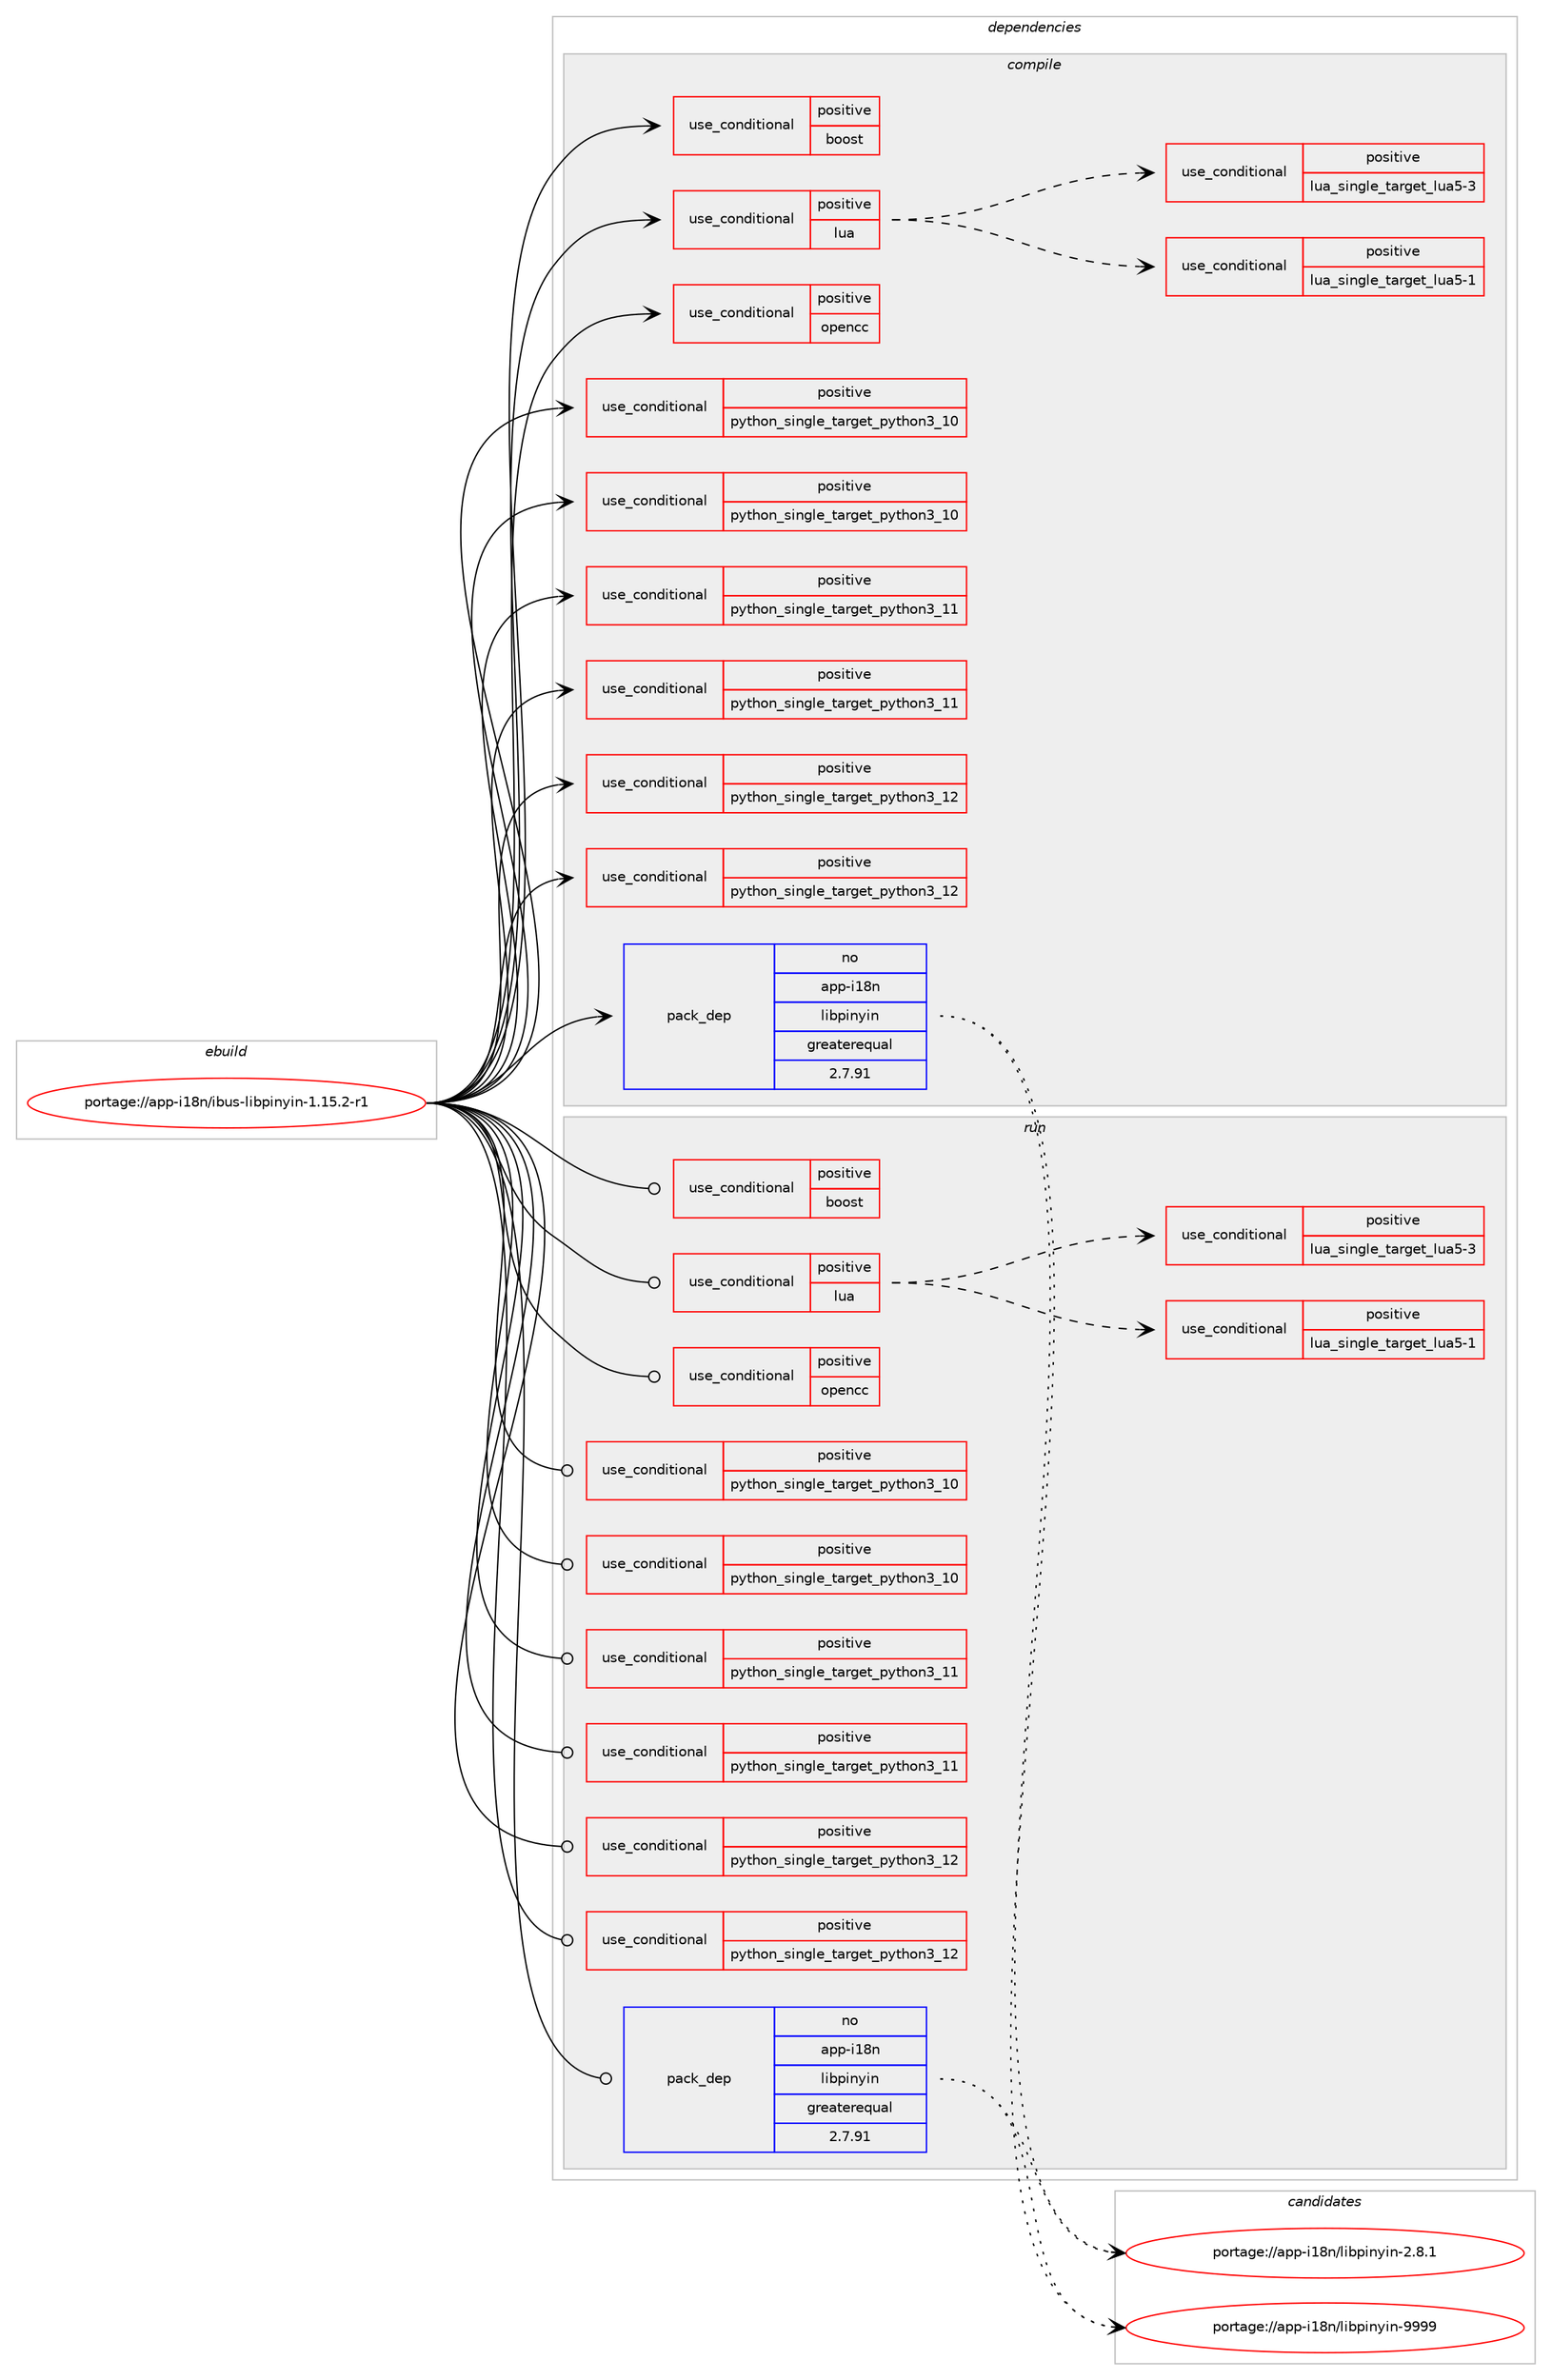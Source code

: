 digraph prolog {

# *************
# Graph options
# *************

newrank=true;
concentrate=true;
compound=true;
graph [rankdir=LR,fontname=Helvetica,fontsize=10,ranksep=1.5];#, ranksep=2.5, nodesep=0.2];
edge  [arrowhead=vee];
node  [fontname=Helvetica,fontsize=10];

# **********
# The ebuild
# **********

subgraph cluster_leftcol {
color=gray;
rank=same;
label=<<i>ebuild</i>>;
id [label="portage://app-i18n/ibus-libpinyin-1.15.2-r1", color=red, width=4, href="../app-i18n/ibus-libpinyin-1.15.2-r1.svg"];
}

# ****************
# The dependencies
# ****************

subgraph cluster_midcol {
color=gray;
label=<<i>dependencies</i>>;
subgraph cluster_compile {
fillcolor="#eeeeee";
style=filled;
label=<<i>compile</i>>;
subgraph cond10572 {
dependency16881 [label=<<TABLE BORDER="0" CELLBORDER="1" CELLSPACING="0" CELLPADDING="4"><TR><TD ROWSPAN="3" CELLPADDING="10">use_conditional</TD></TR><TR><TD>positive</TD></TR><TR><TD>boost</TD></TR></TABLE>>, shape=none, color=red];
# *** BEGIN UNKNOWN DEPENDENCY TYPE (TODO) ***
# dependency16881 -> package_dependency(portage://app-i18n/ibus-libpinyin-1.15.2-r1,install,no,dev-libs,boost,none,[,,],any_same_slot,[])
# *** END UNKNOWN DEPENDENCY TYPE (TODO) ***

}
id:e -> dependency16881:w [weight=20,style="solid",arrowhead="vee"];
subgraph cond10573 {
dependency16882 [label=<<TABLE BORDER="0" CELLBORDER="1" CELLSPACING="0" CELLPADDING="4"><TR><TD ROWSPAN="3" CELLPADDING="10">use_conditional</TD></TR><TR><TD>positive</TD></TR><TR><TD>lua</TD></TR></TABLE>>, shape=none, color=red];
subgraph cond10574 {
dependency16883 [label=<<TABLE BORDER="0" CELLBORDER="1" CELLSPACING="0" CELLPADDING="4"><TR><TD ROWSPAN="3" CELLPADDING="10">use_conditional</TD></TR><TR><TD>positive</TD></TR><TR><TD>lua_single_target_lua5-1</TD></TR></TABLE>>, shape=none, color=red];
# *** BEGIN UNKNOWN DEPENDENCY TYPE (TODO) ***
# dependency16883 -> package_dependency(portage://app-i18n/ibus-libpinyin-1.15.2-r1,install,no,dev-lang,lua,none,[,,],[slot(5.1)],[])
# *** END UNKNOWN DEPENDENCY TYPE (TODO) ***

}
dependency16882:e -> dependency16883:w [weight=20,style="dashed",arrowhead="vee"];
subgraph cond10575 {
dependency16884 [label=<<TABLE BORDER="0" CELLBORDER="1" CELLSPACING="0" CELLPADDING="4"><TR><TD ROWSPAN="3" CELLPADDING="10">use_conditional</TD></TR><TR><TD>positive</TD></TR><TR><TD>lua_single_target_lua5-3</TD></TR></TABLE>>, shape=none, color=red];
# *** BEGIN UNKNOWN DEPENDENCY TYPE (TODO) ***
# dependency16884 -> package_dependency(portage://app-i18n/ibus-libpinyin-1.15.2-r1,install,no,dev-lang,lua,none,[,,],[slot(5.3)],[])
# *** END UNKNOWN DEPENDENCY TYPE (TODO) ***

}
dependency16882:e -> dependency16884:w [weight=20,style="dashed",arrowhead="vee"];
}
id:e -> dependency16882:w [weight=20,style="solid",arrowhead="vee"];
subgraph cond10576 {
dependency16885 [label=<<TABLE BORDER="0" CELLBORDER="1" CELLSPACING="0" CELLPADDING="4"><TR><TD ROWSPAN="3" CELLPADDING="10">use_conditional</TD></TR><TR><TD>positive</TD></TR><TR><TD>opencc</TD></TR></TABLE>>, shape=none, color=red];
# *** BEGIN UNKNOWN DEPENDENCY TYPE (TODO) ***
# dependency16885 -> package_dependency(portage://app-i18n/ibus-libpinyin-1.15.2-r1,install,no,app-i18n,opencc,none,[,,],any_same_slot,[])
# *** END UNKNOWN DEPENDENCY TYPE (TODO) ***

}
id:e -> dependency16885:w [weight=20,style="solid",arrowhead="vee"];
subgraph cond10577 {
dependency16886 [label=<<TABLE BORDER="0" CELLBORDER="1" CELLSPACING="0" CELLPADDING="4"><TR><TD ROWSPAN="3" CELLPADDING="10">use_conditional</TD></TR><TR><TD>positive</TD></TR><TR><TD>python_single_target_python3_10</TD></TR></TABLE>>, shape=none, color=red];
# *** BEGIN UNKNOWN DEPENDENCY TYPE (TODO) ***
# dependency16886 -> package_dependency(portage://app-i18n/ibus-libpinyin-1.15.2-r1,install,no,app-i18n,ibus,none,[,,],[],[use(enable(python),positive),use(enable(python_targets_python3_10),negative)])
# *** END UNKNOWN DEPENDENCY TYPE (TODO) ***

# *** BEGIN UNKNOWN DEPENDENCY TYPE (TODO) ***
# dependency16886 -> package_dependency(portage://app-i18n/ibus-libpinyin-1.15.2-r1,install,no,dev-python,pygobject,none,[,,],[slot(3)],[use(enable(python_targets_python3_10),negative)])
# *** END UNKNOWN DEPENDENCY TYPE (TODO) ***

}
id:e -> dependency16886:w [weight=20,style="solid",arrowhead="vee"];
subgraph cond10578 {
dependency16887 [label=<<TABLE BORDER="0" CELLBORDER="1" CELLSPACING="0" CELLPADDING="4"><TR><TD ROWSPAN="3" CELLPADDING="10">use_conditional</TD></TR><TR><TD>positive</TD></TR><TR><TD>python_single_target_python3_10</TD></TR></TABLE>>, shape=none, color=red];
# *** BEGIN UNKNOWN DEPENDENCY TYPE (TODO) ***
# dependency16887 -> package_dependency(portage://app-i18n/ibus-libpinyin-1.15.2-r1,install,no,dev-lang,python,none,[,,],[slot(3.10)],[])
# *** END UNKNOWN DEPENDENCY TYPE (TODO) ***

}
id:e -> dependency16887:w [weight=20,style="solid",arrowhead="vee"];
subgraph cond10579 {
dependency16888 [label=<<TABLE BORDER="0" CELLBORDER="1" CELLSPACING="0" CELLPADDING="4"><TR><TD ROWSPAN="3" CELLPADDING="10">use_conditional</TD></TR><TR><TD>positive</TD></TR><TR><TD>python_single_target_python3_11</TD></TR></TABLE>>, shape=none, color=red];
# *** BEGIN UNKNOWN DEPENDENCY TYPE (TODO) ***
# dependency16888 -> package_dependency(portage://app-i18n/ibus-libpinyin-1.15.2-r1,install,no,app-i18n,ibus,none,[,,],[],[use(enable(python),positive),use(enable(python_targets_python3_11),negative)])
# *** END UNKNOWN DEPENDENCY TYPE (TODO) ***

# *** BEGIN UNKNOWN DEPENDENCY TYPE (TODO) ***
# dependency16888 -> package_dependency(portage://app-i18n/ibus-libpinyin-1.15.2-r1,install,no,dev-python,pygobject,none,[,,],[slot(3)],[use(enable(python_targets_python3_11),negative)])
# *** END UNKNOWN DEPENDENCY TYPE (TODO) ***

}
id:e -> dependency16888:w [weight=20,style="solid",arrowhead="vee"];
subgraph cond10580 {
dependency16889 [label=<<TABLE BORDER="0" CELLBORDER="1" CELLSPACING="0" CELLPADDING="4"><TR><TD ROWSPAN="3" CELLPADDING="10">use_conditional</TD></TR><TR><TD>positive</TD></TR><TR><TD>python_single_target_python3_11</TD></TR></TABLE>>, shape=none, color=red];
# *** BEGIN UNKNOWN DEPENDENCY TYPE (TODO) ***
# dependency16889 -> package_dependency(portage://app-i18n/ibus-libpinyin-1.15.2-r1,install,no,dev-lang,python,none,[,,],[slot(3.11)],[])
# *** END UNKNOWN DEPENDENCY TYPE (TODO) ***

}
id:e -> dependency16889:w [weight=20,style="solid",arrowhead="vee"];
subgraph cond10581 {
dependency16890 [label=<<TABLE BORDER="0" CELLBORDER="1" CELLSPACING="0" CELLPADDING="4"><TR><TD ROWSPAN="3" CELLPADDING="10">use_conditional</TD></TR><TR><TD>positive</TD></TR><TR><TD>python_single_target_python3_12</TD></TR></TABLE>>, shape=none, color=red];
# *** BEGIN UNKNOWN DEPENDENCY TYPE (TODO) ***
# dependency16890 -> package_dependency(portage://app-i18n/ibus-libpinyin-1.15.2-r1,install,no,app-i18n,ibus,none,[,,],[],[use(enable(python),positive),use(enable(python_targets_python3_12),negative)])
# *** END UNKNOWN DEPENDENCY TYPE (TODO) ***

# *** BEGIN UNKNOWN DEPENDENCY TYPE (TODO) ***
# dependency16890 -> package_dependency(portage://app-i18n/ibus-libpinyin-1.15.2-r1,install,no,dev-python,pygobject,none,[,,],[slot(3)],[use(enable(python_targets_python3_12),negative)])
# *** END UNKNOWN DEPENDENCY TYPE (TODO) ***

}
id:e -> dependency16890:w [weight=20,style="solid",arrowhead="vee"];
subgraph cond10582 {
dependency16891 [label=<<TABLE BORDER="0" CELLBORDER="1" CELLSPACING="0" CELLPADDING="4"><TR><TD ROWSPAN="3" CELLPADDING="10">use_conditional</TD></TR><TR><TD>positive</TD></TR><TR><TD>python_single_target_python3_12</TD></TR></TABLE>>, shape=none, color=red];
# *** BEGIN UNKNOWN DEPENDENCY TYPE (TODO) ***
# dependency16891 -> package_dependency(portage://app-i18n/ibus-libpinyin-1.15.2-r1,install,no,dev-lang,python,none,[,,],[slot(3.12)],[])
# *** END UNKNOWN DEPENDENCY TYPE (TODO) ***

}
id:e -> dependency16891:w [weight=20,style="solid",arrowhead="vee"];
subgraph pack5967 {
dependency16892 [label=<<TABLE BORDER="0" CELLBORDER="1" CELLSPACING="0" CELLPADDING="4" WIDTH="220"><TR><TD ROWSPAN="6" CELLPADDING="30">pack_dep</TD></TR><TR><TD WIDTH="110">no</TD></TR><TR><TD>app-i18n</TD></TR><TR><TD>libpinyin</TD></TR><TR><TD>greaterequal</TD></TR><TR><TD>2.7.91</TD></TR></TABLE>>, shape=none, color=blue];
}
id:e -> dependency16892:w [weight=20,style="solid",arrowhead="vee"];
# *** BEGIN UNKNOWN DEPENDENCY TYPE (TODO) ***
# id -> package_dependency(portage://app-i18n/ibus-libpinyin-1.15.2-r1,install,no,dev-db,sqlite,none,[,,],[slot(3)],[])
# *** END UNKNOWN DEPENDENCY TYPE (TODO) ***

# *** BEGIN UNKNOWN DEPENDENCY TYPE (TODO) ***
# id -> package_dependency(portage://app-i18n/ibus-libpinyin-1.15.2-r1,install,no,dev-libs,glib,none,[,,],[slot(2)],[])
# *** END UNKNOWN DEPENDENCY TYPE (TODO) ***

# *** BEGIN UNKNOWN DEPENDENCY TYPE (TODO) ***
# id -> package_dependency(portage://app-i18n/ibus-libpinyin-1.15.2-r1,install,no,virtual,libintl,none,[,,],[],[])
# *** END UNKNOWN DEPENDENCY TYPE (TODO) ***

}
subgraph cluster_compileandrun {
fillcolor="#eeeeee";
style=filled;
label=<<i>compile and run</i>>;
}
subgraph cluster_run {
fillcolor="#eeeeee";
style=filled;
label=<<i>run</i>>;
subgraph cond10583 {
dependency16893 [label=<<TABLE BORDER="0" CELLBORDER="1" CELLSPACING="0" CELLPADDING="4"><TR><TD ROWSPAN="3" CELLPADDING="10">use_conditional</TD></TR><TR><TD>positive</TD></TR><TR><TD>boost</TD></TR></TABLE>>, shape=none, color=red];
# *** BEGIN UNKNOWN DEPENDENCY TYPE (TODO) ***
# dependency16893 -> package_dependency(portage://app-i18n/ibus-libpinyin-1.15.2-r1,run,no,dev-libs,boost,none,[,,],any_same_slot,[])
# *** END UNKNOWN DEPENDENCY TYPE (TODO) ***

}
id:e -> dependency16893:w [weight=20,style="solid",arrowhead="odot"];
subgraph cond10584 {
dependency16894 [label=<<TABLE BORDER="0" CELLBORDER="1" CELLSPACING="0" CELLPADDING="4"><TR><TD ROWSPAN="3" CELLPADDING="10">use_conditional</TD></TR><TR><TD>positive</TD></TR><TR><TD>lua</TD></TR></TABLE>>, shape=none, color=red];
subgraph cond10585 {
dependency16895 [label=<<TABLE BORDER="0" CELLBORDER="1" CELLSPACING="0" CELLPADDING="4"><TR><TD ROWSPAN="3" CELLPADDING="10">use_conditional</TD></TR><TR><TD>positive</TD></TR><TR><TD>lua_single_target_lua5-1</TD></TR></TABLE>>, shape=none, color=red];
# *** BEGIN UNKNOWN DEPENDENCY TYPE (TODO) ***
# dependency16895 -> package_dependency(portage://app-i18n/ibus-libpinyin-1.15.2-r1,run,no,dev-lang,lua,none,[,,],[slot(5.1)],[])
# *** END UNKNOWN DEPENDENCY TYPE (TODO) ***

}
dependency16894:e -> dependency16895:w [weight=20,style="dashed",arrowhead="vee"];
subgraph cond10586 {
dependency16896 [label=<<TABLE BORDER="0" CELLBORDER="1" CELLSPACING="0" CELLPADDING="4"><TR><TD ROWSPAN="3" CELLPADDING="10">use_conditional</TD></TR><TR><TD>positive</TD></TR><TR><TD>lua_single_target_lua5-3</TD></TR></TABLE>>, shape=none, color=red];
# *** BEGIN UNKNOWN DEPENDENCY TYPE (TODO) ***
# dependency16896 -> package_dependency(portage://app-i18n/ibus-libpinyin-1.15.2-r1,run,no,dev-lang,lua,none,[,,],[slot(5.3)],[])
# *** END UNKNOWN DEPENDENCY TYPE (TODO) ***

}
dependency16894:e -> dependency16896:w [weight=20,style="dashed",arrowhead="vee"];
}
id:e -> dependency16894:w [weight=20,style="solid",arrowhead="odot"];
subgraph cond10587 {
dependency16897 [label=<<TABLE BORDER="0" CELLBORDER="1" CELLSPACING="0" CELLPADDING="4"><TR><TD ROWSPAN="3" CELLPADDING="10">use_conditional</TD></TR><TR><TD>positive</TD></TR><TR><TD>opencc</TD></TR></TABLE>>, shape=none, color=red];
# *** BEGIN UNKNOWN DEPENDENCY TYPE (TODO) ***
# dependency16897 -> package_dependency(portage://app-i18n/ibus-libpinyin-1.15.2-r1,run,no,app-i18n,opencc,none,[,,],any_same_slot,[])
# *** END UNKNOWN DEPENDENCY TYPE (TODO) ***

}
id:e -> dependency16897:w [weight=20,style="solid",arrowhead="odot"];
subgraph cond10588 {
dependency16898 [label=<<TABLE BORDER="0" CELLBORDER="1" CELLSPACING="0" CELLPADDING="4"><TR><TD ROWSPAN="3" CELLPADDING="10">use_conditional</TD></TR><TR><TD>positive</TD></TR><TR><TD>python_single_target_python3_10</TD></TR></TABLE>>, shape=none, color=red];
# *** BEGIN UNKNOWN DEPENDENCY TYPE (TODO) ***
# dependency16898 -> package_dependency(portage://app-i18n/ibus-libpinyin-1.15.2-r1,run,no,app-i18n,ibus,none,[,,],[],[use(enable(python),positive),use(enable(python_targets_python3_10),negative)])
# *** END UNKNOWN DEPENDENCY TYPE (TODO) ***

# *** BEGIN UNKNOWN DEPENDENCY TYPE (TODO) ***
# dependency16898 -> package_dependency(portage://app-i18n/ibus-libpinyin-1.15.2-r1,run,no,dev-python,pygobject,none,[,,],[slot(3)],[use(enable(python_targets_python3_10),negative)])
# *** END UNKNOWN DEPENDENCY TYPE (TODO) ***

}
id:e -> dependency16898:w [weight=20,style="solid",arrowhead="odot"];
subgraph cond10589 {
dependency16899 [label=<<TABLE BORDER="0" CELLBORDER="1" CELLSPACING="0" CELLPADDING="4"><TR><TD ROWSPAN="3" CELLPADDING="10">use_conditional</TD></TR><TR><TD>positive</TD></TR><TR><TD>python_single_target_python3_10</TD></TR></TABLE>>, shape=none, color=red];
# *** BEGIN UNKNOWN DEPENDENCY TYPE (TODO) ***
# dependency16899 -> package_dependency(portage://app-i18n/ibus-libpinyin-1.15.2-r1,run,no,dev-lang,python,none,[,,],[slot(3.10)],[])
# *** END UNKNOWN DEPENDENCY TYPE (TODO) ***

}
id:e -> dependency16899:w [weight=20,style="solid",arrowhead="odot"];
subgraph cond10590 {
dependency16900 [label=<<TABLE BORDER="0" CELLBORDER="1" CELLSPACING="0" CELLPADDING="4"><TR><TD ROWSPAN="3" CELLPADDING="10">use_conditional</TD></TR><TR><TD>positive</TD></TR><TR><TD>python_single_target_python3_11</TD></TR></TABLE>>, shape=none, color=red];
# *** BEGIN UNKNOWN DEPENDENCY TYPE (TODO) ***
# dependency16900 -> package_dependency(portage://app-i18n/ibus-libpinyin-1.15.2-r1,run,no,app-i18n,ibus,none,[,,],[],[use(enable(python),positive),use(enable(python_targets_python3_11),negative)])
# *** END UNKNOWN DEPENDENCY TYPE (TODO) ***

# *** BEGIN UNKNOWN DEPENDENCY TYPE (TODO) ***
# dependency16900 -> package_dependency(portage://app-i18n/ibus-libpinyin-1.15.2-r1,run,no,dev-python,pygobject,none,[,,],[slot(3)],[use(enable(python_targets_python3_11),negative)])
# *** END UNKNOWN DEPENDENCY TYPE (TODO) ***

}
id:e -> dependency16900:w [weight=20,style="solid",arrowhead="odot"];
subgraph cond10591 {
dependency16901 [label=<<TABLE BORDER="0" CELLBORDER="1" CELLSPACING="0" CELLPADDING="4"><TR><TD ROWSPAN="3" CELLPADDING="10">use_conditional</TD></TR><TR><TD>positive</TD></TR><TR><TD>python_single_target_python3_11</TD></TR></TABLE>>, shape=none, color=red];
# *** BEGIN UNKNOWN DEPENDENCY TYPE (TODO) ***
# dependency16901 -> package_dependency(portage://app-i18n/ibus-libpinyin-1.15.2-r1,run,no,dev-lang,python,none,[,,],[slot(3.11)],[])
# *** END UNKNOWN DEPENDENCY TYPE (TODO) ***

}
id:e -> dependency16901:w [weight=20,style="solid",arrowhead="odot"];
subgraph cond10592 {
dependency16902 [label=<<TABLE BORDER="0" CELLBORDER="1" CELLSPACING="0" CELLPADDING="4"><TR><TD ROWSPAN="3" CELLPADDING="10">use_conditional</TD></TR><TR><TD>positive</TD></TR><TR><TD>python_single_target_python3_12</TD></TR></TABLE>>, shape=none, color=red];
# *** BEGIN UNKNOWN DEPENDENCY TYPE (TODO) ***
# dependency16902 -> package_dependency(portage://app-i18n/ibus-libpinyin-1.15.2-r1,run,no,app-i18n,ibus,none,[,,],[],[use(enable(python),positive),use(enable(python_targets_python3_12),negative)])
# *** END UNKNOWN DEPENDENCY TYPE (TODO) ***

# *** BEGIN UNKNOWN DEPENDENCY TYPE (TODO) ***
# dependency16902 -> package_dependency(portage://app-i18n/ibus-libpinyin-1.15.2-r1,run,no,dev-python,pygobject,none,[,,],[slot(3)],[use(enable(python_targets_python3_12),negative)])
# *** END UNKNOWN DEPENDENCY TYPE (TODO) ***

}
id:e -> dependency16902:w [weight=20,style="solid",arrowhead="odot"];
subgraph cond10593 {
dependency16903 [label=<<TABLE BORDER="0" CELLBORDER="1" CELLSPACING="0" CELLPADDING="4"><TR><TD ROWSPAN="3" CELLPADDING="10">use_conditional</TD></TR><TR><TD>positive</TD></TR><TR><TD>python_single_target_python3_12</TD></TR></TABLE>>, shape=none, color=red];
# *** BEGIN UNKNOWN DEPENDENCY TYPE (TODO) ***
# dependency16903 -> package_dependency(portage://app-i18n/ibus-libpinyin-1.15.2-r1,run,no,dev-lang,python,none,[,,],[slot(3.12)],[])
# *** END UNKNOWN DEPENDENCY TYPE (TODO) ***

}
id:e -> dependency16903:w [weight=20,style="solid",arrowhead="odot"];
subgraph pack5968 {
dependency16904 [label=<<TABLE BORDER="0" CELLBORDER="1" CELLSPACING="0" CELLPADDING="4" WIDTH="220"><TR><TD ROWSPAN="6" CELLPADDING="30">pack_dep</TD></TR><TR><TD WIDTH="110">no</TD></TR><TR><TD>app-i18n</TD></TR><TR><TD>libpinyin</TD></TR><TR><TD>greaterequal</TD></TR><TR><TD>2.7.91</TD></TR></TABLE>>, shape=none, color=blue];
}
id:e -> dependency16904:w [weight=20,style="solid",arrowhead="odot"];
# *** BEGIN UNKNOWN DEPENDENCY TYPE (TODO) ***
# id -> package_dependency(portage://app-i18n/ibus-libpinyin-1.15.2-r1,run,no,dev-db,sqlite,none,[,,],[slot(3)],[])
# *** END UNKNOWN DEPENDENCY TYPE (TODO) ***

# *** BEGIN UNKNOWN DEPENDENCY TYPE (TODO) ***
# id -> package_dependency(portage://app-i18n/ibus-libpinyin-1.15.2-r1,run,no,dev-libs,glib,none,[,,],[slot(2)],[])
# *** END UNKNOWN DEPENDENCY TYPE (TODO) ***

# *** BEGIN UNKNOWN DEPENDENCY TYPE (TODO) ***
# id -> package_dependency(portage://app-i18n/ibus-libpinyin-1.15.2-r1,run,no,virtual,libintl,none,[,,],[],[])
# *** END UNKNOWN DEPENDENCY TYPE (TODO) ***

}
}

# **************
# The candidates
# **************

subgraph cluster_choices {
rank=same;
color=gray;
label=<<i>candidates</i>>;

subgraph choice5967 {
color=black;
nodesep=1;
choice971121124510549561104710810598112105110121105110455046564649 [label="portage://app-i18n/libpinyin-2.8.1", color=red, width=4,href="../app-i18n/libpinyin-2.8.1.svg"];
choice9711211245105495611047108105981121051101211051104557575757 [label="portage://app-i18n/libpinyin-9999", color=red, width=4,href="../app-i18n/libpinyin-9999.svg"];
dependency16892:e -> choice971121124510549561104710810598112105110121105110455046564649:w [style=dotted,weight="100"];
dependency16892:e -> choice9711211245105495611047108105981121051101211051104557575757:w [style=dotted,weight="100"];
}
subgraph choice5968 {
color=black;
nodesep=1;
choice971121124510549561104710810598112105110121105110455046564649 [label="portage://app-i18n/libpinyin-2.8.1", color=red, width=4,href="../app-i18n/libpinyin-2.8.1.svg"];
choice9711211245105495611047108105981121051101211051104557575757 [label="portage://app-i18n/libpinyin-9999", color=red, width=4,href="../app-i18n/libpinyin-9999.svg"];
dependency16904:e -> choice971121124510549561104710810598112105110121105110455046564649:w [style=dotted,weight="100"];
dependency16904:e -> choice9711211245105495611047108105981121051101211051104557575757:w [style=dotted,weight="100"];
}
}

}
